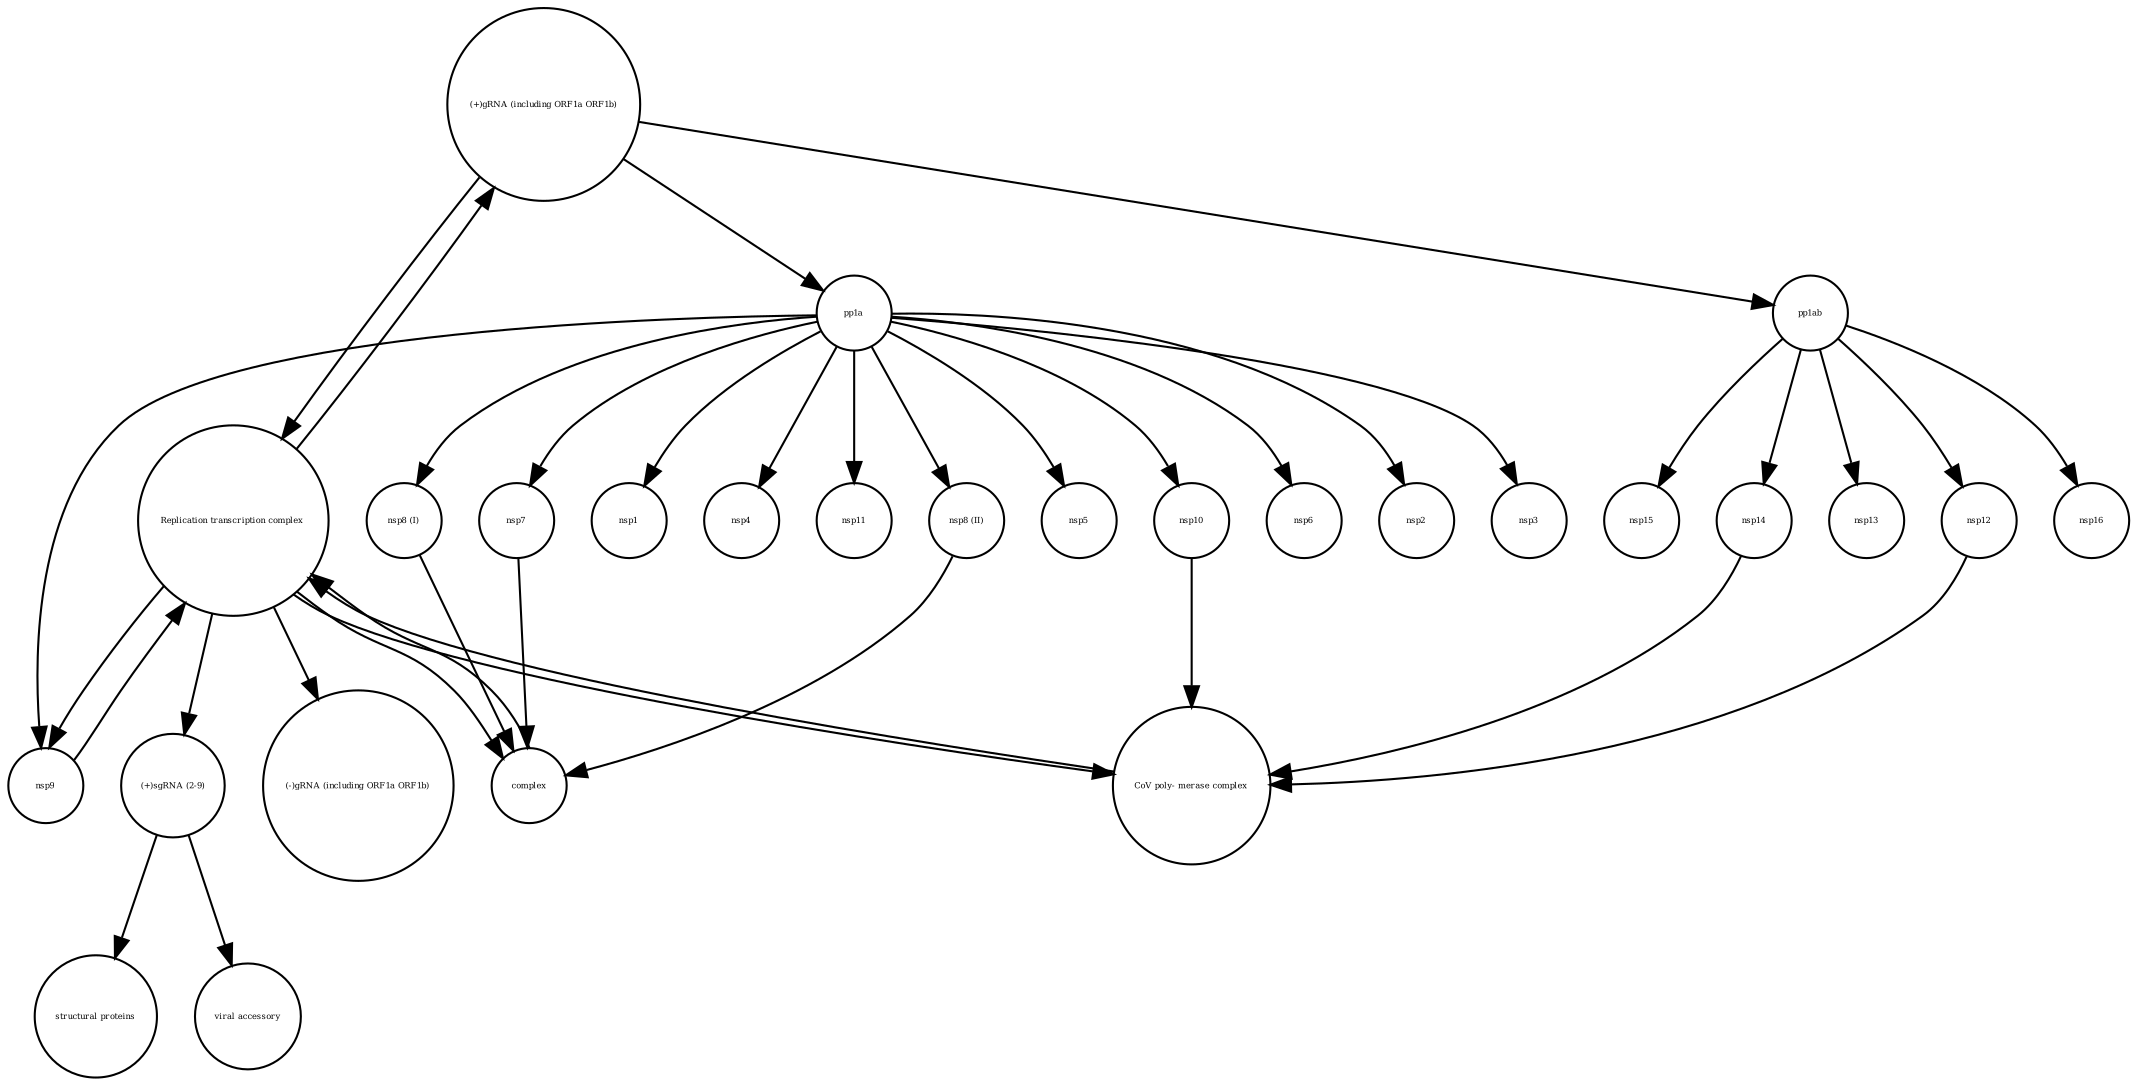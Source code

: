 strict digraph  {
"(+)gRNA (including ORF1a ORF1b)" [annotation="", bipartite=0, cls="nucleic acid feature", fontsize=4, label="(+)gRNA (including ORF1a ORF1b)", shape=circle];
"CoV poly- merase complex" [annotation="", bipartite=0, cls=complex, fontsize=4, label="CoV poly- merase complex", shape=circle];
"structural proteins" [annotation="", bipartite=0, cls=macromolecule, fontsize=4, label="structural proteins", shape=circle];
nsp9 [annotation="", bipartite=0, cls=macromolecule, fontsize=4, label=nsp9, shape=circle];
nsp5 [annotation="", bipartite=0, cls=macromolecule, fontsize=4, label=nsp5, shape=circle];
"(+)sgRNA (2-9)" [annotation="", bipartite=0, cls="nucleic acid feature", fontsize=4, label="(+)sgRNA (2-9)", shape=circle];
complex [annotation="", bipartite=0, cls=complex, fontsize=4, label=complex, shape=circle];
"viral accessory" [annotation="", bipartite=0, cls=macromolecule, fontsize=4, label="viral accessory", shape=circle];
nsp7 [annotation="", bipartite=0, cls=macromolecule, fontsize=4, label=nsp7, shape=circle];
nsp14 [annotation="", bipartite=0, cls=macromolecule, fontsize=4, label=nsp14, shape=circle];
"Replication transcription complex " [annotation="", bipartite=0, cls=complex, fontsize=4, label="Replication transcription complex ", shape=circle];
nsp6 [annotation="", bipartite=0, cls=macromolecule, fontsize=4, label=nsp6, shape=circle];
nsp13 [annotation="", bipartite=0, cls=macromolecule, fontsize=4, label=nsp13, shape=circle];
nsp2 [annotation="", bipartite=0, cls=macromolecule, fontsize=4, label=nsp2, shape=circle];
nsp3 [annotation="", bipartite=0, cls=macromolecule, fontsize=4, label=nsp3, shape=circle];
nsp10 [annotation="", bipartite=0, cls=macromolecule, fontsize=4, label=nsp10, shape=circle];
"(-)gRNA (including ORF1a ORF1b)" [annotation="", bipartite=0, cls="nucleic acid feature", fontsize=4, label="(-)gRNA (including ORF1a ORF1b)", shape=circle];
nsp12 [annotation="", bipartite=0, cls=macromolecule, fontsize=4, label=nsp12, shape=circle];
"nsp8 (II)" [annotation="", bipartite=0, cls=macromolecule, fontsize=4, label="nsp8 (II)", shape=circle];
"nsp8 (I)" [annotation="", bipartite=0, cls=macromolecule, fontsize=4, label="nsp8 (I)", shape=circle];
pp1a [annotation="", bipartite=0, cls=macromolecule, fontsize=4, label=pp1a, shape=circle];
nsp1 [annotation="", bipartite=0, cls=macromolecule, fontsize=4, label=nsp1, shape=circle];
pp1ab [annotation="", bipartite=0, cls=macromolecule, fontsize=4, label=pp1ab, shape=circle];
nsp16 [annotation="", bipartite=0, cls=macromolecule, fontsize=4, label=nsp16, shape=circle];
nsp4 [annotation="", bipartite=0, cls=macromolecule, fontsize=4, label=nsp4, shape=circle];
nsp15 [annotation="", bipartite=0, cls=macromolecule, fontsize=4, label=nsp15, shape=circle];
nsp11 [annotation="", bipartite=0, cls=macromolecule, fontsize=4, label=nsp11, shape=circle];
"(+)gRNA (including ORF1a ORF1b)" -> pp1a  [annotation="", interaction_type="necessary stimulation"];
"(+)gRNA (including ORF1a ORF1b)" -> "Replication transcription complex "  [annotation="", interaction_type=production];
"(+)gRNA (including ORF1a ORF1b)" -> pp1ab  [annotation="", interaction_type="necessary stimulation"];
"CoV poly- merase complex" -> "Replication transcription complex "  [annotation="", interaction_type=production];
nsp9 -> "Replication transcription complex "  [annotation="", interaction_type=production];
"(+)sgRNA (2-9)" -> "structural proteins"  [annotation="", interaction_type="necessary stimulation"];
"(+)sgRNA (2-9)" -> "viral accessory"  [annotation="", interaction_type="necessary stimulation"];
complex -> "Replication transcription complex "  [annotation="", interaction_type=production];
nsp7 -> complex  [annotation="", interaction_type=production];
nsp14 -> "CoV poly- merase complex"  [annotation="", interaction_type=production];
"Replication transcription complex " -> "(+)sgRNA (2-9)"  [annotation="", interaction_type="necessary stimulation"];
"Replication transcription complex " -> "(+)gRNA (including ORF1a ORF1b)"  [annotation="", interaction_type=production];
"Replication transcription complex " -> "CoV poly- merase complex"  [annotation="", interaction_type=production];
"Replication transcription complex " -> nsp9  [annotation="", interaction_type=production];
"Replication transcription complex " -> "(-)gRNA (including ORF1a ORF1b)"  [annotation="", interaction_type=production];
"Replication transcription complex " -> complex  [annotation="", interaction_type=production];
nsp10 -> "CoV poly- merase complex"  [annotation="", interaction_type=production];
nsp12 -> "CoV poly- merase complex"  [annotation="", interaction_type=production];
"nsp8 (II)" -> complex  [annotation="", interaction_type=production];
"nsp8 (I)" -> complex  [annotation="", interaction_type=production];
pp1a -> nsp1  [annotation="", interaction_type=production];
pp1a -> nsp2  [annotation="", interaction_type=production];
pp1a -> nsp7  [annotation="", interaction_type=production];
pp1a -> nsp11  [annotation="", interaction_type=production];
pp1a -> nsp3  [annotation="", interaction_type=production];
pp1a -> nsp6  [annotation="", interaction_type=production];
pp1a -> nsp9  [annotation="", interaction_type=production];
pp1a -> nsp10  [annotation="", interaction_type=production];
pp1a -> nsp4  [annotation="", interaction_type=production];
pp1a -> nsp5  [annotation="", interaction_type=production];
pp1a -> "nsp8 (II)"  [annotation="", interaction_type=production];
pp1a -> "nsp8 (I)"  [annotation="", interaction_type=production];
pp1ab -> nsp13  [annotation="", interaction_type=production];
pp1ab -> nsp14  [annotation="", interaction_type=production];
pp1ab -> nsp16  [annotation="", interaction_type=production];
pp1ab -> nsp15  [annotation="", interaction_type=production];
pp1ab -> nsp12  [annotation="", interaction_type=production];
}
